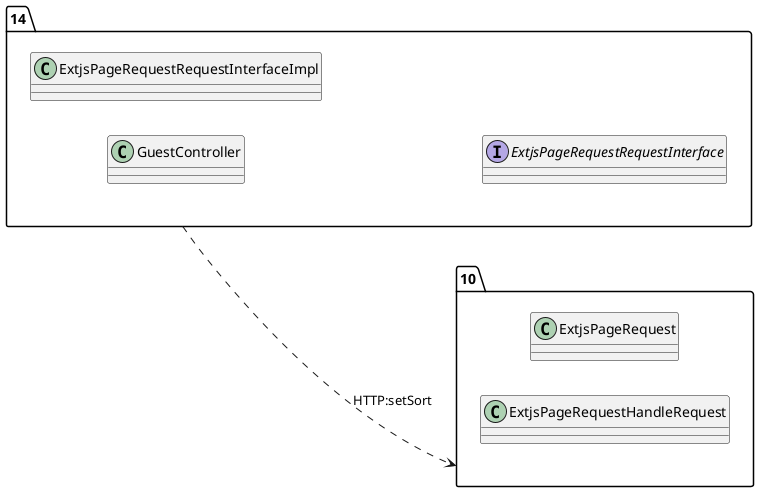 @startuml 
allow_mixing
left to right direction
package "14"{
class GuestController
class ExtjsPageRequestRequestInterfaceImpl
interface ExtjsPageRequestRequestInterface

}
package "10"{
class ExtjsPageRequest
class ExtjsPageRequestHandleRequest

}
"14" ..> "10":HTTP:setSort
@enduml